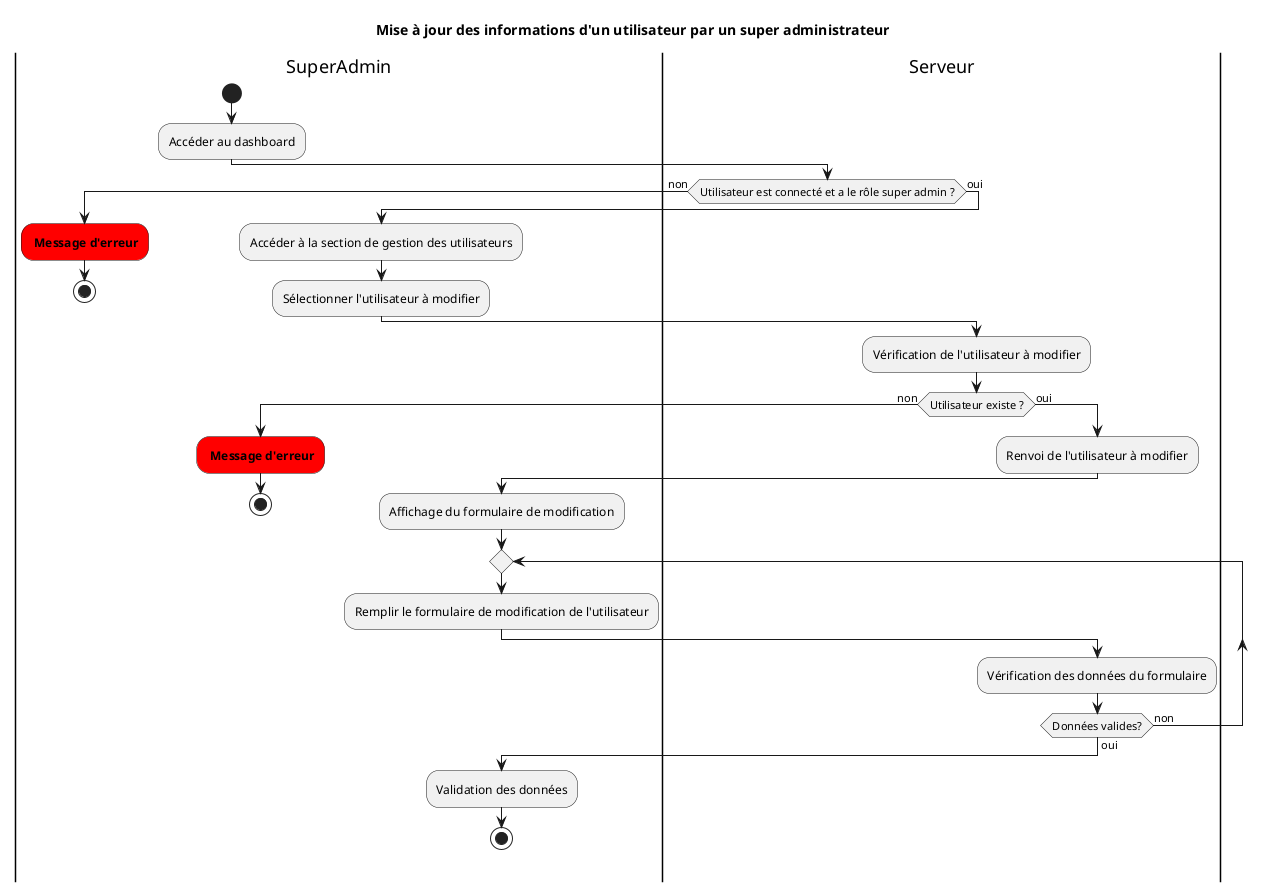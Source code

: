 @startuml DiagrammeActiviteSuperadminUpdateUser
title Mise à jour des informations d'un utilisateur par un super administrateur

|SuperAdmin|
start
:Accéder au dashboard;
|Serveur|
if (Utilisateur est connecté et a le rôle super admin ?) then (non)
  |SuperAdmin|
  #red: **Message d'erreur**;
  stop
else (oui)
  |SuperAdmin|
  :Accéder à la section de gestion des utilisateurs;
  :Sélectionner l'utilisateur à modifier;
  |Serveur|
  :Vérification de l'utilisateur à modifier;
  if (Utilisateur existe ?) then (non)
    |SuperAdmin|
    #red: **Message d'erreur**;
    stop
  else (oui)
    |Serveur|
    :Renvoi de l'utilisateur à modifier;
    |SuperAdmin|
    :Affichage du formulaire de modification;
    repeat
    :Remplir le formulaire de modification de l'utilisateur;
    |Serveur|
    :Vérification des données du formulaire;
    repeat while (Données valides?) is (non) not (oui)
      |SuperAdmin|
      :Validation des données;
      stop
    endif
  endif